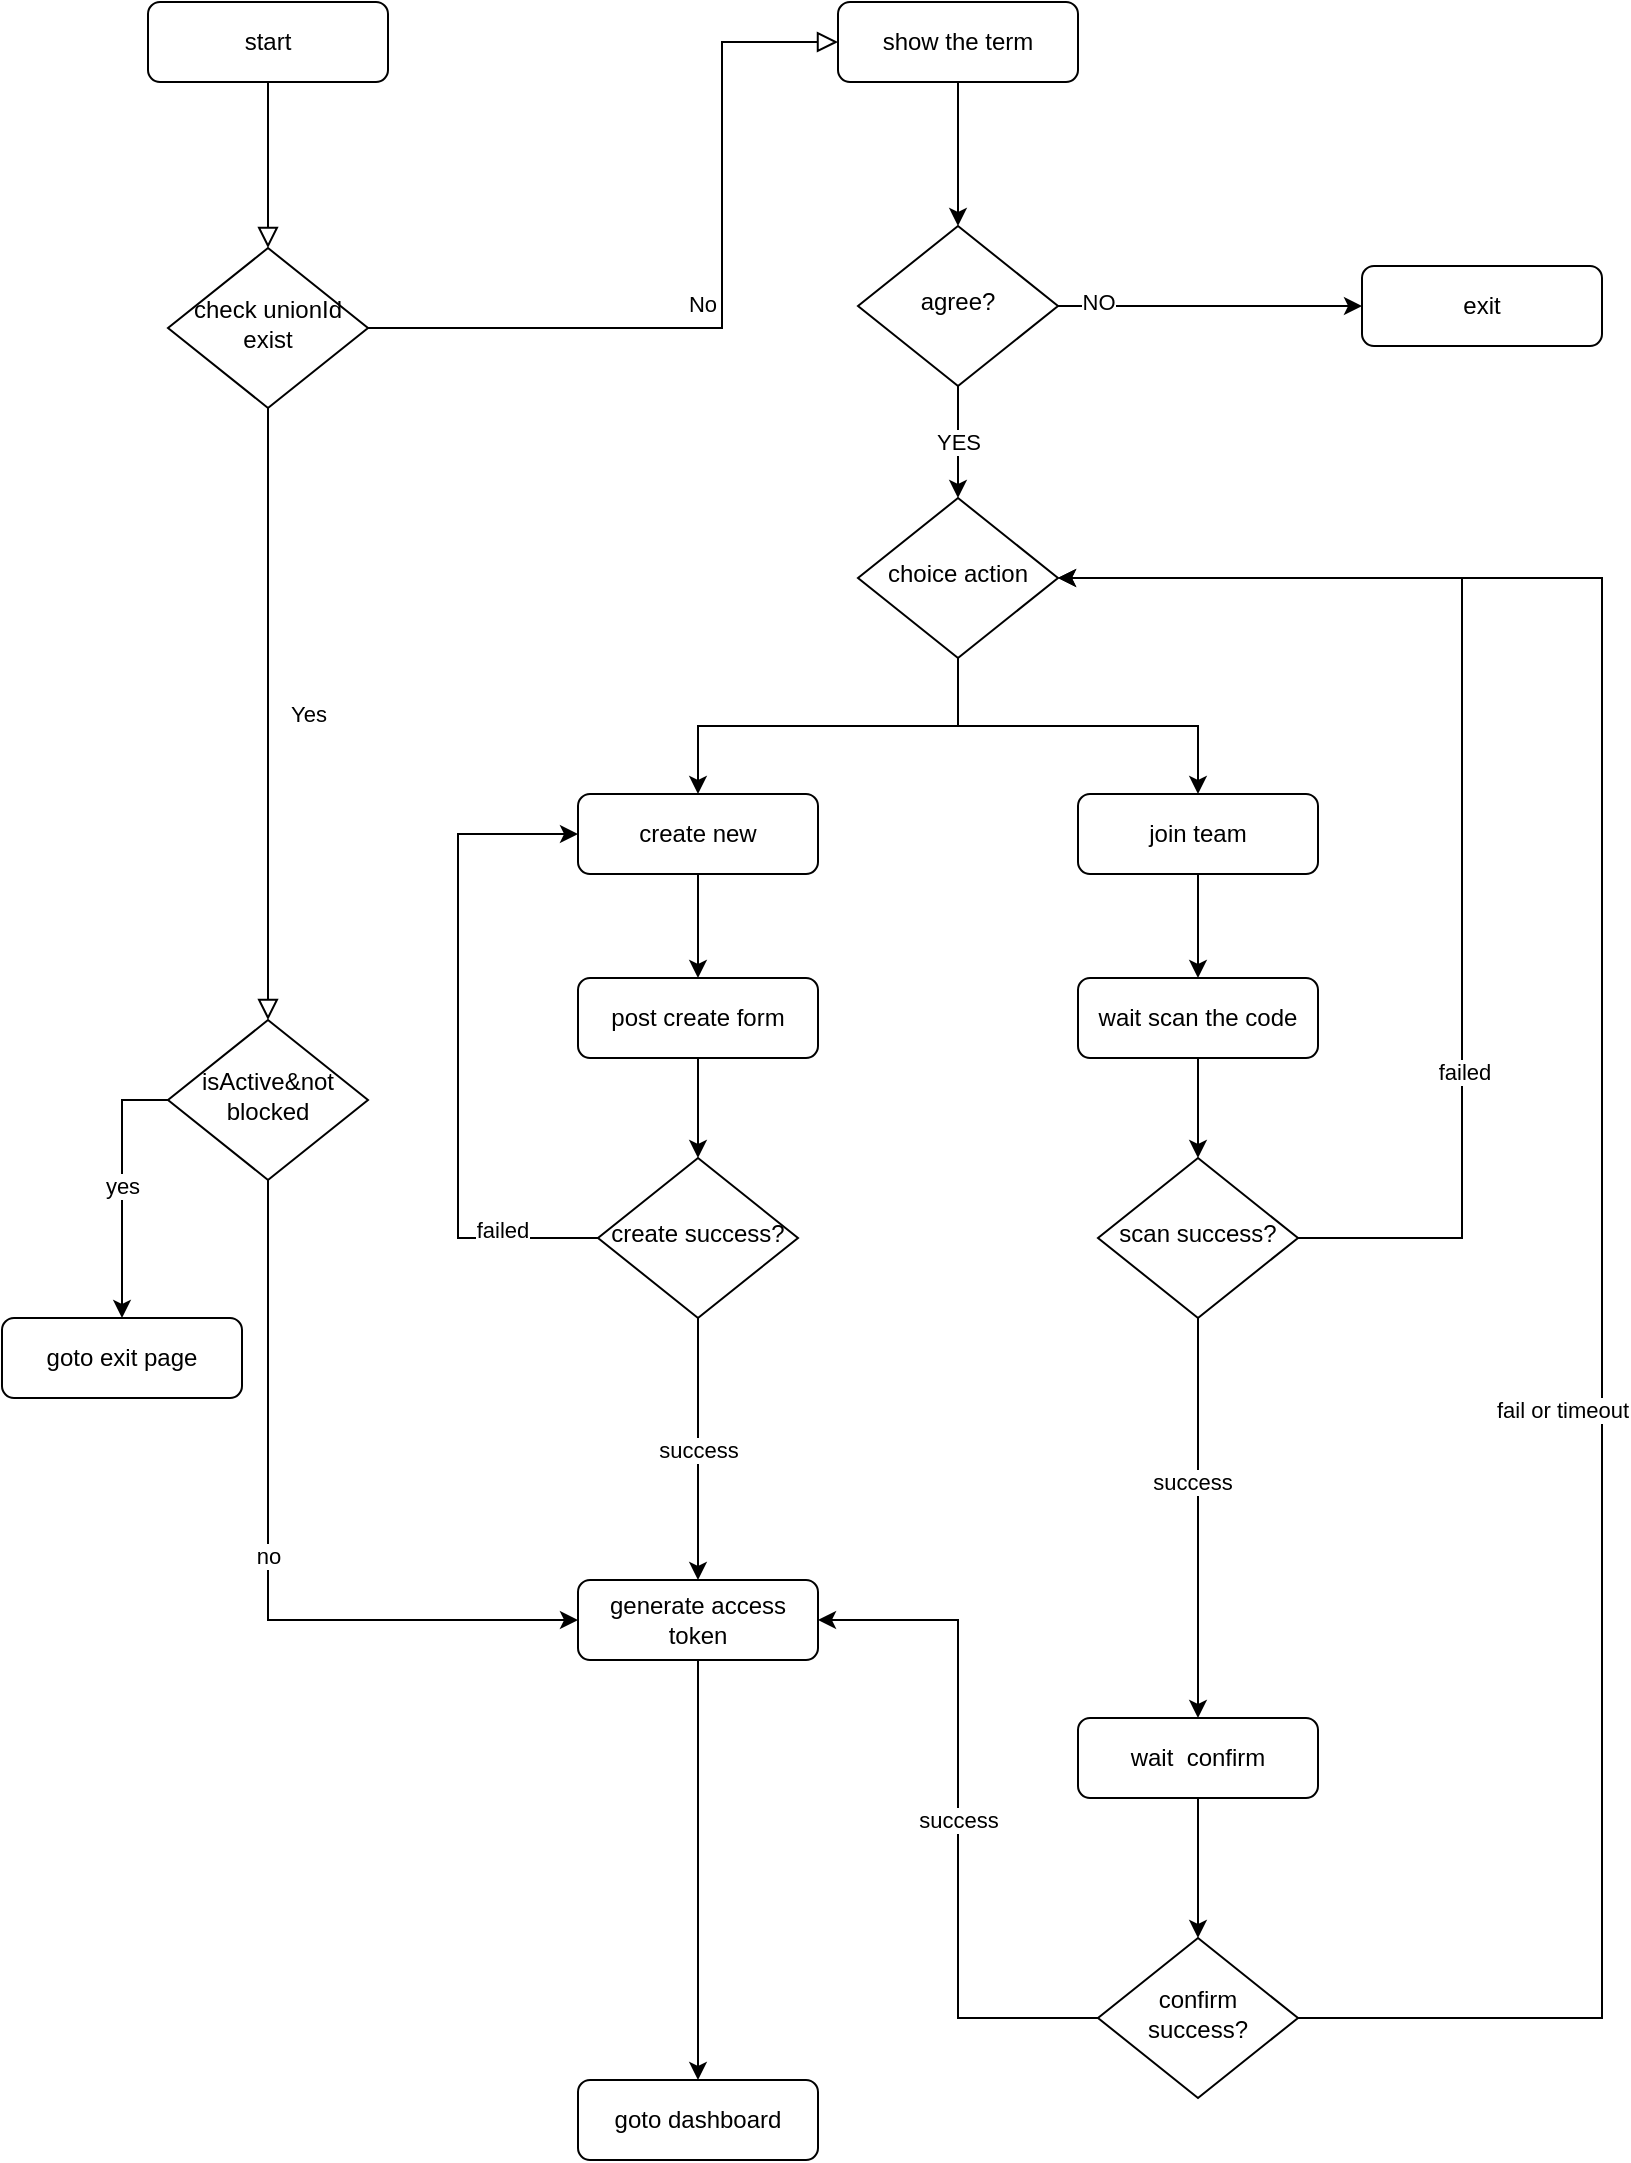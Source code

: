 <mxfile version="20.4.1" type="github"><diagram id="C5RBs43oDa-KdzZeNtuy" name="Page-1"><mxGraphModel dx="967" dy="1913" grid="1" gridSize="10" guides="1" tooltips="1" connect="1" arrows="1" fold="1" page="1" pageScale="1" pageWidth="827" pageHeight="1169" math="0" shadow="0"><root><mxCell id="WIyWlLk6GJQsqaUBKTNV-0"/><mxCell id="WIyWlLk6GJQsqaUBKTNV-1" parent="WIyWlLk6GJQsqaUBKTNV-0"/><mxCell id="WIyWlLk6GJQsqaUBKTNV-2" value="" style="rounded=0;html=1;jettySize=auto;orthogonalLoop=1;fontSize=11;endArrow=block;endFill=0;endSize=8;strokeWidth=1;shadow=0;labelBackgroundColor=none;edgeStyle=orthogonalEdgeStyle;" parent="WIyWlLk6GJQsqaUBKTNV-1" source="WIyWlLk6GJQsqaUBKTNV-3" target="WIyWlLk6GJQsqaUBKTNV-6" edge="1"><mxGeometry relative="1" as="geometry"/></mxCell><mxCell id="WIyWlLk6GJQsqaUBKTNV-3" value="start" style="rounded=1;whiteSpace=wrap;html=1;fontSize=12;glass=0;strokeWidth=1;shadow=0;" parent="WIyWlLk6GJQsqaUBKTNV-1" vertex="1"><mxGeometry x="73" y="61" width="120" height="40" as="geometry"/></mxCell><mxCell id="WIyWlLk6GJQsqaUBKTNV-4" value="Yes" style="rounded=0;html=1;jettySize=auto;orthogonalLoop=1;fontSize=11;endArrow=block;endFill=0;endSize=8;strokeWidth=1;shadow=0;labelBackgroundColor=none;edgeStyle=orthogonalEdgeStyle;" parent="WIyWlLk6GJQsqaUBKTNV-1" source="WIyWlLk6GJQsqaUBKTNV-6" edge="1"><mxGeometry y="20" relative="1" as="geometry"><mxPoint as="offset"/><mxPoint x="133" y="570" as="targetPoint"/></mxGeometry></mxCell><mxCell id="WIyWlLk6GJQsqaUBKTNV-5" value="No" style="edgeStyle=orthogonalEdgeStyle;rounded=0;html=1;jettySize=auto;orthogonalLoop=1;fontSize=11;endArrow=block;endFill=0;endSize=8;strokeWidth=1;shadow=0;labelBackgroundColor=none;exitX=1;exitY=0.5;exitDx=0;exitDy=0;" parent="WIyWlLk6GJQsqaUBKTNV-1" source="WIyWlLk6GJQsqaUBKTNV-6" target="WIyWlLk6GJQsqaUBKTNV-7" edge="1"><mxGeometry y="10" relative="1" as="geometry"><mxPoint as="offset"/><Array as="points"><mxPoint x="360" y="224"/><mxPoint x="360" y="81"/></Array></mxGeometry></mxCell><mxCell id="WIyWlLk6GJQsqaUBKTNV-6" value="check unionId exist" style="rhombus;whiteSpace=wrap;html=1;shadow=0;fontFamily=Helvetica;fontSize=12;align=center;strokeWidth=1;spacing=6;spacingTop=-4;" parent="WIyWlLk6GJQsqaUBKTNV-1" vertex="1"><mxGeometry x="83" y="184" width="100" height="80" as="geometry"/></mxCell><mxCell id="4O5xvpz0y1PUkaUriy9U-31" style="edgeStyle=orthogonalEdgeStyle;rounded=0;orthogonalLoop=1;jettySize=auto;html=1;exitX=0.5;exitY=1;exitDx=0;exitDy=0;entryX=0.5;entryY=0;entryDx=0;entryDy=0;" edge="1" parent="WIyWlLk6GJQsqaUBKTNV-1" source="WIyWlLk6GJQsqaUBKTNV-7" target="4O5xvpz0y1PUkaUriy9U-28"><mxGeometry relative="1" as="geometry"/></mxCell><mxCell id="WIyWlLk6GJQsqaUBKTNV-7" value="show the term" style="rounded=1;whiteSpace=wrap;html=1;fontSize=12;glass=0;strokeWidth=1;shadow=0;" parent="WIyWlLk6GJQsqaUBKTNV-1" vertex="1"><mxGeometry x="418" y="61" width="120" height="40" as="geometry"/></mxCell><mxCell id="WIyWlLk6GJQsqaUBKTNV-11" value="goto dashboard" style="rounded=1;whiteSpace=wrap;html=1;fontSize=12;glass=0;strokeWidth=1;shadow=0;" parent="WIyWlLk6GJQsqaUBKTNV-1" vertex="1"><mxGeometry x="288" y="1100" width="120" height="40" as="geometry"/></mxCell><mxCell id="4O5xvpz0y1PUkaUriy9U-25" style="edgeStyle=orthogonalEdgeStyle;rounded=0;orthogonalLoop=1;jettySize=auto;html=1;exitX=0.5;exitY=1;exitDx=0;exitDy=0;entryX=0.5;entryY=0;entryDx=0;entryDy=0;" edge="1" parent="WIyWlLk6GJQsqaUBKTNV-1" source="4O5xvpz0y1PUkaUriy9U-0" target="4O5xvpz0y1PUkaUriy9U-12"><mxGeometry relative="1" as="geometry"/></mxCell><mxCell id="4O5xvpz0y1PUkaUriy9U-0" value="join team" style="rounded=1;whiteSpace=wrap;html=1;fontSize=12;glass=0;strokeWidth=1;shadow=0;" vertex="1" parent="WIyWlLk6GJQsqaUBKTNV-1"><mxGeometry x="538" y="457" width="120" height="40" as="geometry"/></mxCell><mxCell id="4O5xvpz0y1PUkaUriy9U-26" style="edgeStyle=orthogonalEdgeStyle;rounded=0;orthogonalLoop=1;jettySize=auto;html=1;exitX=0.5;exitY=1;exitDx=0;exitDy=0;entryX=0.5;entryY=0;entryDx=0;entryDy=0;" edge="1" parent="WIyWlLk6GJQsqaUBKTNV-1" source="4O5xvpz0y1PUkaUriy9U-2" target="4O5xvpz0y1PUkaUriy9U-6"><mxGeometry relative="1" as="geometry"/></mxCell><mxCell id="4O5xvpz0y1PUkaUriy9U-2" value="create new" style="rounded=1;whiteSpace=wrap;html=1;fontSize=12;glass=0;strokeWidth=1;shadow=0;" vertex="1" parent="WIyWlLk6GJQsqaUBKTNV-1"><mxGeometry x="288" y="457" width="120" height="40" as="geometry"/></mxCell><mxCell id="4O5xvpz0y1PUkaUriy9U-23" style="edgeStyle=orthogonalEdgeStyle;rounded=0;orthogonalLoop=1;jettySize=auto;html=1;exitX=0.5;exitY=1;exitDx=0;exitDy=0;" edge="1" parent="WIyWlLk6GJQsqaUBKTNV-1" source="4O5xvpz0y1PUkaUriy9U-3" target="4O5xvpz0y1PUkaUriy9U-2"><mxGeometry relative="1" as="geometry"/></mxCell><mxCell id="4O5xvpz0y1PUkaUriy9U-24" style="edgeStyle=orthogonalEdgeStyle;rounded=0;orthogonalLoop=1;jettySize=auto;html=1;exitX=0.5;exitY=1;exitDx=0;exitDy=0;" edge="1" parent="WIyWlLk6GJQsqaUBKTNV-1" source="4O5xvpz0y1PUkaUriy9U-3" target="4O5xvpz0y1PUkaUriy9U-0"><mxGeometry relative="1" as="geometry"/></mxCell><mxCell id="4O5xvpz0y1PUkaUriy9U-3" value="choice action" style="rhombus;whiteSpace=wrap;html=1;shadow=0;fontFamily=Helvetica;fontSize=12;align=center;strokeWidth=1;spacing=6;spacingTop=-4;" vertex="1" parent="WIyWlLk6GJQsqaUBKTNV-1"><mxGeometry x="428" y="309" width="100" height="80" as="geometry"/></mxCell><mxCell id="4O5xvpz0y1PUkaUriy9U-8" style="edgeStyle=orthogonalEdgeStyle;rounded=0;orthogonalLoop=1;jettySize=auto;html=1;exitX=0.5;exitY=1;exitDx=0;exitDy=0;entryX=0.5;entryY=0;entryDx=0;entryDy=0;" edge="1" parent="WIyWlLk6GJQsqaUBKTNV-1" source="4O5xvpz0y1PUkaUriy9U-6" target="4O5xvpz0y1PUkaUriy9U-7"><mxGeometry relative="1" as="geometry"/></mxCell><mxCell id="4O5xvpz0y1PUkaUriy9U-6" value="post create form" style="rounded=1;whiteSpace=wrap;html=1;fontSize=12;glass=0;strokeWidth=1;shadow=0;" vertex="1" parent="WIyWlLk6GJQsqaUBKTNV-1"><mxGeometry x="288" y="549" width="120" height="40" as="geometry"/></mxCell><mxCell id="4O5xvpz0y1PUkaUriy9U-9" value="success" style="edgeStyle=orthogonalEdgeStyle;rounded=0;orthogonalLoop=1;jettySize=auto;html=1;exitX=0.5;exitY=1;exitDx=0;exitDy=0;entryX=0.5;entryY=0;entryDx=0;entryDy=0;" edge="1" parent="WIyWlLk6GJQsqaUBKTNV-1" source="4O5xvpz0y1PUkaUriy9U-7" target="4O5xvpz0y1PUkaUriy9U-43"><mxGeometry relative="1" as="geometry"/></mxCell><mxCell id="4O5xvpz0y1PUkaUriy9U-10" style="edgeStyle=orthogonalEdgeStyle;rounded=0;orthogonalLoop=1;jettySize=auto;html=1;exitX=0;exitY=0.5;exitDx=0;exitDy=0;entryX=0;entryY=0.5;entryDx=0;entryDy=0;" edge="1" parent="WIyWlLk6GJQsqaUBKTNV-1" source="4O5xvpz0y1PUkaUriy9U-7" target="4O5xvpz0y1PUkaUriy9U-2"><mxGeometry relative="1" as="geometry"><Array as="points"><mxPoint x="228" y="679"/><mxPoint x="228" y="477"/></Array></mxGeometry></mxCell><mxCell id="4O5xvpz0y1PUkaUriy9U-11" value="failed" style="edgeLabel;html=1;align=center;verticalAlign=middle;resizable=0;points=[];" vertex="1" connectable="0" parent="4O5xvpz0y1PUkaUriy9U-10"><mxGeometry x="-0.554" y="-4" relative="1" as="geometry"><mxPoint x="18" as="offset"/></mxGeometry></mxCell><mxCell id="4O5xvpz0y1PUkaUriy9U-7" value="create success?" style="rhombus;whiteSpace=wrap;html=1;shadow=0;fontFamily=Helvetica;fontSize=12;align=center;strokeWidth=1;spacing=6;spacingTop=-4;" vertex="1" parent="WIyWlLk6GJQsqaUBKTNV-1"><mxGeometry x="298" y="639" width="100" height="80" as="geometry"/></mxCell><mxCell id="4O5xvpz0y1PUkaUriy9U-27" style="edgeStyle=orthogonalEdgeStyle;rounded=0;orthogonalLoop=1;jettySize=auto;html=1;entryX=0.5;entryY=0;entryDx=0;entryDy=0;" edge="1" parent="WIyWlLk6GJQsqaUBKTNV-1" source="4O5xvpz0y1PUkaUriy9U-12" target="4O5xvpz0y1PUkaUriy9U-13"><mxGeometry relative="1" as="geometry"/></mxCell><mxCell id="4O5xvpz0y1PUkaUriy9U-12" value="wait scan the code" style="rounded=1;whiteSpace=wrap;html=1;fontSize=12;glass=0;strokeWidth=1;shadow=0;" vertex="1" parent="WIyWlLk6GJQsqaUBKTNV-1"><mxGeometry x="538" y="549" width="120" height="40" as="geometry"/></mxCell><mxCell id="4O5xvpz0y1PUkaUriy9U-17" style="edgeStyle=orthogonalEdgeStyle;rounded=0;orthogonalLoop=1;jettySize=auto;html=1;exitX=0.5;exitY=1;exitDx=0;exitDy=0;" edge="1" parent="WIyWlLk6GJQsqaUBKTNV-1" source="4O5xvpz0y1PUkaUriy9U-13" target="4O5xvpz0y1PUkaUriy9U-14"><mxGeometry relative="1" as="geometry"/></mxCell><mxCell id="4O5xvpz0y1PUkaUriy9U-19" value="success" style="edgeLabel;html=1;align=center;verticalAlign=middle;resizable=0;points=[];" vertex="1" connectable="0" parent="4O5xvpz0y1PUkaUriy9U-17"><mxGeometry x="-0.18" y="-3" relative="1" as="geometry"><mxPoint as="offset"/></mxGeometry></mxCell><mxCell id="4O5xvpz0y1PUkaUriy9U-20" style="edgeStyle=orthogonalEdgeStyle;rounded=0;orthogonalLoop=1;jettySize=auto;html=1;exitX=1;exitY=0.5;exitDx=0;exitDy=0;entryX=1;entryY=0.5;entryDx=0;entryDy=0;" edge="1" parent="WIyWlLk6GJQsqaUBKTNV-1" source="4O5xvpz0y1PUkaUriy9U-13" target="4O5xvpz0y1PUkaUriy9U-3"><mxGeometry relative="1" as="geometry"><Array as="points"><mxPoint x="730" y="679"/><mxPoint x="730" y="349"/></Array></mxGeometry></mxCell><mxCell id="4O5xvpz0y1PUkaUriy9U-21" value="failed" style="edgeLabel;html=1;align=center;verticalAlign=middle;resizable=0;points=[];" vertex="1" connectable="0" parent="4O5xvpz0y1PUkaUriy9U-20"><mxGeometry x="-0.461" y="-1" relative="1" as="geometry"><mxPoint as="offset"/></mxGeometry></mxCell><mxCell id="4O5xvpz0y1PUkaUriy9U-13" value="scan success?" style="rhombus;whiteSpace=wrap;html=1;shadow=0;fontFamily=Helvetica;fontSize=12;align=center;strokeWidth=1;spacing=6;spacingTop=-4;" vertex="1" parent="WIyWlLk6GJQsqaUBKTNV-1"><mxGeometry x="548" y="639" width="100" height="80" as="geometry"/></mxCell><mxCell id="4O5xvpz0y1PUkaUriy9U-18" style="edgeStyle=orthogonalEdgeStyle;rounded=0;orthogonalLoop=1;jettySize=auto;html=1;exitX=0.5;exitY=1;exitDx=0;exitDy=0;entryX=0.5;entryY=0;entryDx=0;entryDy=0;" edge="1" parent="WIyWlLk6GJQsqaUBKTNV-1" source="4O5xvpz0y1PUkaUriy9U-14" target="4O5xvpz0y1PUkaUriy9U-15"><mxGeometry relative="1" as="geometry"/></mxCell><mxCell id="4O5xvpz0y1PUkaUriy9U-14" value="wait&amp;nbsp; confirm" style="rounded=1;whiteSpace=wrap;html=1;fontSize=12;glass=0;strokeWidth=1;shadow=0;" vertex="1" parent="WIyWlLk6GJQsqaUBKTNV-1"><mxGeometry x="538" y="919" width="120" height="40" as="geometry"/></mxCell><mxCell id="4O5xvpz0y1PUkaUriy9U-16" value="success" style="edgeStyle=orthogonalEdgeStyle;rounded=0;orthogonalLoop=1;jettySize=auto;html=1;exitX=0;exitY=0.5;exitDx=0;exitDy=0;entryX=1;entryY=0.5;entryDx=0;entryDy=0;" edge="1" parent="WIyWlLk6GJQsqaUBKTNV-1" source="4O5xvpz0y1PUkaUriy9U-15" target="4O5xvpz0y1PUkaUriy9U-43"><mxGeometry relative="1" as="geometry"><mxPoint x="470" y="980" as="targetPoint"/></mxGeometry></mxCell><mxCell id="4O5xvpz0y1PUkaUriy9U-34" style="edgeStyle=orthogonalEdgeStyle;rounded=0;orthogonalLoop=1;jettySize=auto;html=1;entryX=1;entryY=0.5;entryDx=0;entryDy=0;" edge="1" parent="WIyWlLk6GJQsqaUBKTNV-1" source="4O5xvpz0y1PUkaUriy9U-15" target="4O5xvpz0y1PUkaUriy9U-3"><mxGeometry relative="1" as="geometry"><Array as="points"><mxPoint x="800" y="1069"/><mxPoint x="800" y="349"/></Array></mxGeometry></mxCell><mxCell id="4O5xvpz0y1PUkaUriy9U-54" value="fail or timeout" style="edgeLabel;html=1;align=center;verticalAlign=middle;resizable=0;points=[];" vertex="1" connectable="0" parent="4O5xvpz0y1PUkaUriy9U-34"><mxGeometry x="-0.203" y="-1" relative="1" as="geometry"><mxPoint x="-21" as="offset"/></mxGeometry></mxCell><mxCell id="4O5xvpz0y1PUkaUriy9U-15" value="confirm success?" style="rhombus;whiteSpace=wrap;html=1;shadow=0;fontFamily=Helvetica;fontSize=12;align=center;strokeWidth=1;spacing=6;spacingTop=-4;" vertex="1" parent="WIyWlLk6GJQsqaUBKTNV-1"><mxGeometry x="548" y="1029" width="100" height="80" as="geometry"/></mxCell><mxCell id="4O5xvpz0y1PUkaUriy9U-29" value="YES" style="edgeStyle=orthogonalEdgeStyle;rounded=0;orthogonalLoop=1;jettySize=auto;html=1;exitX=0.5;exitY=1;exitDx=0;exitDy=0;" edge="1" parent="WIyWlLk6GJQsqaUBKTNV-1" source="4O5xvpz0y1PUkaUriy9U-28" target="4O5xvpz0y1PUkaUriy9U-3"><mxGeometry relative="1" as="geometry"/></mxCell><mxCell id="4O5xvpz0y1PUkaUriy9U-32" style="edgeStyle=orthogonalEdgeStyle;rounded=0;orthogonalLoop=1;jettySize=auto;html=1;exitX=1;exitY=0.5;exitDx=0;exitDy=0;" edge="1" parent="WIyWlLk6GJQsqaUBKTNV-1" source="4O5xvpz0y1PUkaUriy9U-28" target="4O5xvpz0y1PUkaUriy9U-30"><mxGeometry relative="1" as="geometry"/></mxCell><mxCell id="4O5xvpz0y1PUkaUriy9U-33" value="NO" style="edgeLabel;html=1;align=center;verticalAlign=middle;resizable=0;points=[];" vertex="1" connectable="0" parent="4O5xvpz0y1PUkaUriy9U-32"><mxGeometry x="-0.746" y="2" relative="1" as="geometry"><mxPoint as="offset"/></mxGeometry></mxCell><mxCell id="4O5xvpz0y1PUkaUriy9U-28" value="agree?" style="rhombus;whiteSpace=wrap;html=1;shadow=0;fontFamily=Helvetica;fontSize=12;align=center;strokeWidth=1;spacing=6;spacingTop=-4;" vertex="1" parent="WIyWlLk6GJQsqaUBKTNV-1"><mxGeometry x="428" y="173" width="100" height="80" as="geometry"/></mxCell><mxCell id="4O5xvpz0y1PUkaUriy9U-30" value="exit" style="rounded=1;whiteSpace=wrap;html=1;fontSize=12;glass=0;strokeWidth=1;shadow=0;" vertex="1" parent="WIyWlLk6GJQsqaUBKTNV-1"><mxGeometry x="680" y="193" width="120" height="40" as="geometry"/></mxCell><mxCell id="4O5xvpz0y1PUkaUriy9U-38" value="no" style="edgeStyle=orthogonalEdgeStyle;rounded=0;orthogonalLoop=1;jettySize=auto;html=1;entryX=0;entryY=0.5;entryDx=0;entryDy=0;" edge="1" parent="WIyWlLk6GJQsqaUBKTNV-1" source="4O5xvpz0y1PUkaUriy9U-37" target="4O5xvpz0y1PUkaUriy9U-43"><mxGeometry relative="1" as="geometry"><mxPoint x="190" y="830" as="targetPoint"/><Array as="points"><mxPoint x="133" y="870"/></Array></mxGeometry></mxCell><mxCell id="4O5xvpz0y1PUkaUriy9U-41" value="yes" style="edgeStyle=orthogonalEdgeStyle;rounded=0;orthogonalLoop=1;jettySize=auto;html=1;exitX=0;exitY=0.5;exitDx=0;exitDy=0;" edge="1" parent="WIyWlLk6GJQsqaUBKTNV-1" source="4O5xvpz0y1PUkaUriy9U-37" target="4O5xvpz0y1PUkaUriy9U-40"><mxGeometry relative="1" as="geometry"/></mxCell><mxCell id="4O5xvpz0y1PUkaUriy9U-37" value="isActive&amp;amp;not blocked" style="rhombus;whiteSpace=wrap;html=1;shadow=0;fontFamily=Helvetica;fontSize=12;align=center;strokeWidth=1;spacing=6;spacingTop=-4;" vertex="1" parent="WIyWlLk6GJQsqaUBKTNV-1"><mxGeometry x="83" y="570" width="100" height="80" as="geometry"/></mxCell><mxCell id="4O5xvpz0y1PUkaUriy9U-40" value="goto exit page" style="rounded=1;whiteSpace=wrap;html=1;fontSize=12;glass=0;strokeWidth=1;shadow=0;" vertex="1" parent="WIyWlLk6GJQsqaUBKTNV-1"><mxGeometry y="719" width="120" height="40" as="geometry"/></mxCell><mxCell id="4O5xvpz0y1PUkaUriy9U-53" style="edgeStyle=orthogonalEdgeStyle;rounded=0;orthogonalLoop=1;jettySize=auto;html=1;entryX=0.5;entryY=0;entryDx=0;entryDy=0;" edge="1" parent="WIyWlLk6GJQsqaUBKTNV-1" source="4O5xvpz0y1PUkaUriy9U-43" target="WIyWlLk6GJQsqaUBKTNV-11"><mxGeometry relative="1" as="geometry"/></mxCell><mxCell id="4O5xvpz0y1PUkaUriy9U-43" value="generate access token" style="rounded=1;whiteSpace=wrap;html=1;fontSize=12;glass=0;strokeWidth=1;shadow=0;" vertex="1" parent="WIyWlLk6GJQsqaUBKTNV-1"><mxGeometry x="288" y="850" width="120" height="40" as="geometry"/></mxCell></root></mxGraphModel></diagram></mxfile>